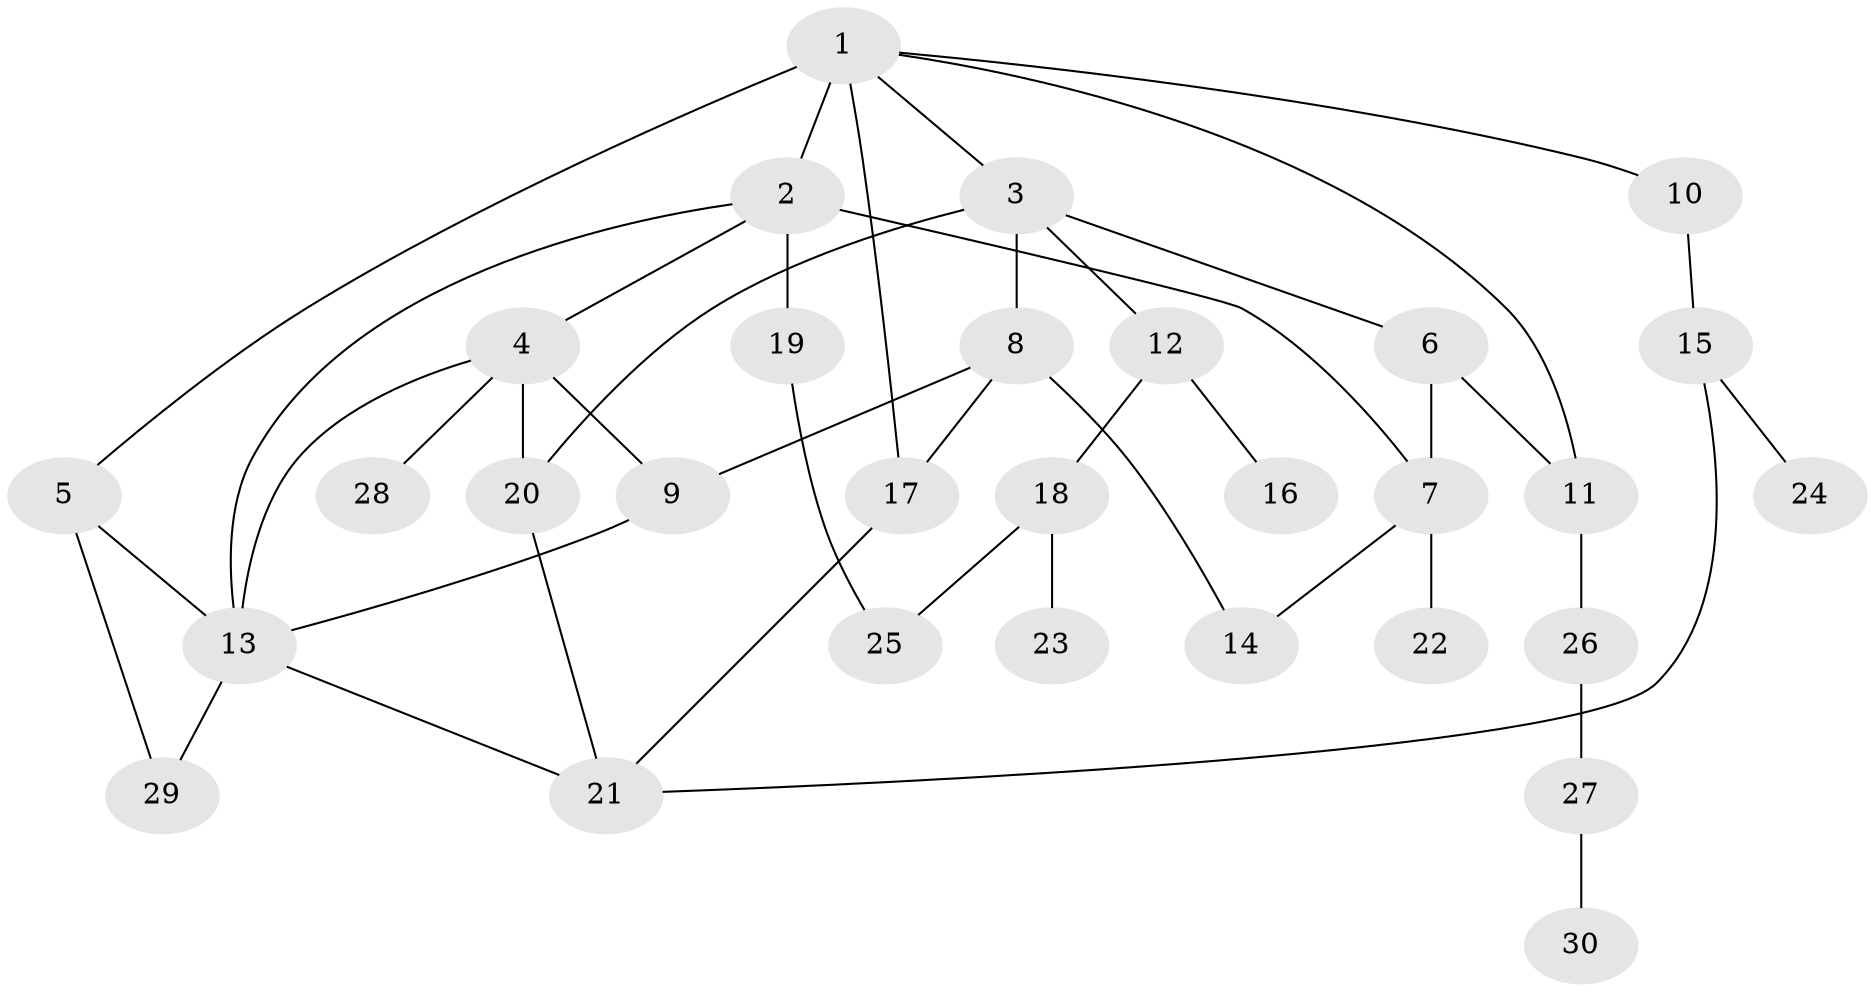 // original degree distribution, {7: 0.016666666666666666, 6: 0.03333333333333333, 4: 0.11666666666666667, 3: 0.2833333333333333, 5: 0.016666666666666666, 2: 0.2833333333333333, 1: 0.25}
// Generated by graph-tools (version 1.1) at 2025/34/03/09/25 02:34:04]
// undirected, 30 vertices, 43 edges
graph export_dot {
graph [start="1"]
  node [color=gray90,style=filled];
  1;
  2;
  3;
  4;
  5;
  6;
  7;
  8;
  9;
  10;
  11;
  12;
  13;
  14;
  15;
  16;
  17;
  18;
  19;
  20;
  21;
  22;
  23;
  24;
  25;
  26;
  27;
  28;
  29;
  30;
  1 -- 2 [weight=3.0];
  1 -- 3 [weight=1.0];
  1 -- 5 [weight=1.0];
  1 -- 10 [weight=1.0];
  1 -- 11 [weight=1.0];
  1 -- 17 [weight=1.0];
  2 -- 4 [weight=1.0];
  2 -- 7 [weight=1.0];
  2 -- 13 [weight=1.0];
  2 -- 19 [weight=1.0];
  3 -- 6 [weight=1.0];
  3 -- 8 [weight=1.0];
  3 -- 12 [weight=1.0];
  3 -- 20 [weight=1.0];
  4 -- 9 [weight=1.0];
  4 -- 13 [weight=1.0];
  4 -- 20 [weight=2.0];
  4 -- 28 [weight=1.0];
  5 -- 13 [weight=1.0];
  5 -- 29 [weight=1.0];
  6 -- 7 [weight=1.0];
  6 -- 11 [weight=1.0];
  7 -- 14 [weight=1.0];
  7 -- 22 [weight=1.0];
  8 -- 9 [weight=1.0];
  8 -- 14 [weight=1.0];
  8 -- 17 [weight=1.0];
  9 -- 13 [weight=1.0];
  10 -- 15 [weight=1.0];
  11 -- 26 [weight=1.0];
  12 -- 16 [weight=1.0];
  12 -- 18 [weight=1.0];
  13 -- 21 [weight=1.0];
  13 -- 29 [weight=1.0];
  15 -- 21 [weight=1.0];
  15 -- 24 [weight=1.0];
  17 -- 21 [weight=1.0];
  18 -- 23 [weight=1.0];
  18 -- 25 [weight=1.0];
  19 -- 25 [weight=1.0];
  20 -- 21 [weight=1.0];
  26 -- 27 [weight=1.0];
  27 -- 30 [weight=1.0];
}
